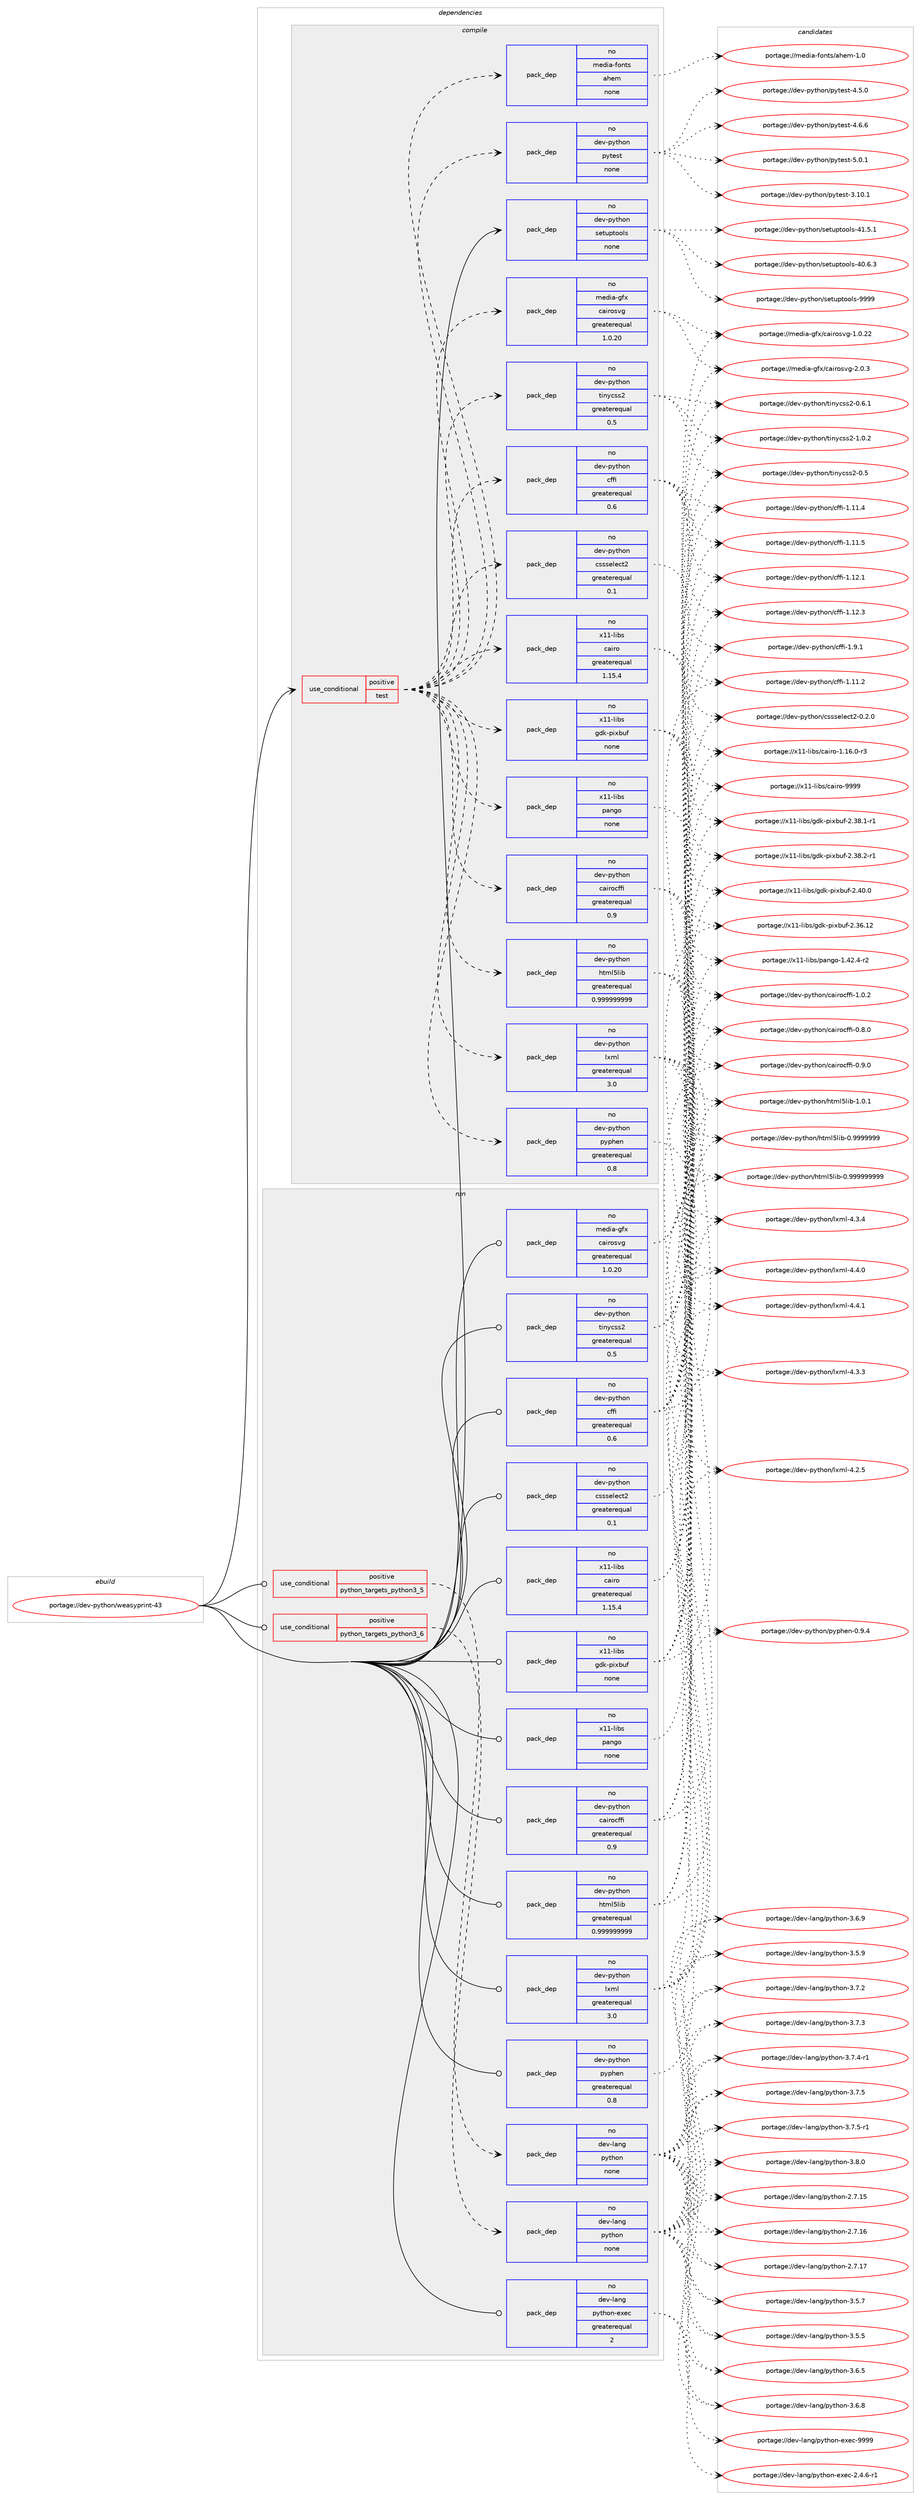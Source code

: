 digraph prolog {

# *************
# Graph options
# *************

newrank=true;
concentrate=true;
compound=true;
graph [rankdir=LR,fontname=Helvetica,fontsize=10,ranksep=1.5];#, ranksep=2.5, nodesep=0.2];
edge  [arrowhead=vee];
node  [fontname=Helvetica,fontsize=10];

# **********
# The ebuild
# **********

subgraph cluster_leftcol {
color=gray;
rank=same;
label=<<i>ebuild</i>>;
id [label="portage://dev-python/weasyprint-43", color=red, width=4, href="../dev-python/weasyprint-43.svg"];
}

# ****************
# The dependencies
# ****************

subgraph cluster_midcol {
color=gray;
label=<<i>dependencies</i>>;
subgraph cluster_compile {
fillcolor="#eeeeee";
style=filled;
label=<<i>compile</i>>;
subgraph cond40597 {
dependency178487 [label=<<TABLE BORDER="0" CELLBORDER="1" CELLSPACING="0" CELLPADDING="4"><TR><TD ROWSPAN="3" CELLPADDING="10">use_conditional</TD></TR><TR><TD>positive</TD></TR><TR><TD>test</TD></TR></TABLE>>, shape=none, color=red];
subgraph pack134479 {
dependency178488 [label=<<TABLE BORDER="0" CELLBORDER="1" CELLSPACING="0" CELLPADDING="4" WIDTH="220"><TR><TD ROWSPAN="6" CELLPADDING="30">pack_dep</TD></TR><TR><TD WIDTH="110">no</TD></TR><TR><TD>x11-libs</TD></TR><TR><TD>cairo</TD></TR><TR><TD>greaterequal</TD></TR><TR><TD>1.15.4</TD></TR></TABLE>>, shape=none, color=blue];
}
dependency178487:e -> dependency178488:w [weight=20,style="dashed",arrowhead="vee"];
subgraph pack134480 {
dependency178489 [label=<<TABLE BORDER="0" CELLBORDER="1" CELLSPACING="0" CELLPADDING="4" WIDTH="220"><TR><TD ROWSPAN="6" CELLPADDING="30">pack_dep</TD></TR><TR><TD WIDTH="110">no</TD></TR><TR><TD>x11-libs</TD></TR><TR><TD>gdk-pixbuf</TD></TR><TR><TD>none</TD></TR><TR><TD></TD></TR></TABLE>>, shape=none, color=blue];
}
dependency178487:e -> dependency178489:w [weight=20,style="dashed",arrowhead="vee"];
subgraph pack134481 {
dependency178490 [label=<<TABLE BORDER="0" CELLBORDER="1" CELLSPACING="0" CELLPADDING="4" WIDTH="220"><TR><TD ROWSPAN="6" CELLPADDING="30">pack_dep</TD></TR><TR><TD WIDTH="110">no</TD></TR><TR><TD>x11-libs</TD></TR><TR><TD>pango</TD></TR><TR><TD>none</TD></TR><TR><TD></TD></TR></TABLE>>, shape=none, color=blue];
}
dependency178487:e -> dependency178490:w [weight=20,style="dashed",arrowhead="vee"];
subgraph pack134482 {
dependency178491 [label=<<TABLE BORDER="0" CELLBORDER="1" CELLSPACING="0" CELLPADDING="4" WIDTH="220"><TR><TD ROWSPAN="6" CELLPADDING="30">pack_dep</TD></TR><TR><TD WIDTH="110">no</TD></TR><TR><TD>dev-python</TD></TR><TR><TD>cairocffi</TD></TR><TR><TD>greaterequal</TD></TR><TR><TD>0.9</TD></TR></TABLE>>, shape=none, color=blue];
}
dependency178487:e -> dependency178491:w [weight=20,style="dashed",arrowhead="vee"];
subgraph pack134483 {
dependency178492 [label=<<TABLE BORDER="0" CELLBORDER="1" CELLSPACING="0" CELLPADDING="4" WIDTH="220"><TR><TD ROWSPAN="6" CELLPADDING="30">pack_dep</TD></TR><TR><TD WIDTH="110">no</TD></TR><TR><TD>dev-python</TD></TR><TR><TD>cffi</TD></TR><TR><TD>greaterequal</TD></TR><TR><TD>0.6</TD></TR></TABLE>>, shape=none, color=blue];
}
dependency178487:e -> dependency178492:w [weight=20,style="dashed",arrowhead="vee"];
subgraph pack134484 {
dependency178493 [label=<<TABLE BORDER="0" CELLBORDER="1" CELLSPACING="0" CELLPADDING="4" WIDTH="220"><TR><TD ROWSPAN="6" CELLPADDING="30">pack_dep</TD></TR><TR><TD WIDTH="110">no</TD></TR><TR><TD>dev-python</TD></TR><TR><TD>cssselect2</TD></TR><TR><TD>greaterequal</TD></TR><TR><TD>0.1</TD></TR></TABLE>>, shape=none, color=blue];
}
dependency178487:e -> dependency178493:w [weight=20,style="dashed",arrowhead="vee"];
subgraph pack134485 {
dependency178494 [label=<<TABLE BORDER="0" CELLBORDER="1" CELLSPACING="0" CELLPADDING="4" WIDTH="220"><TR><TD ROWSPAN="6" CELLPADDING="30">pack_dep</TD></TR><TR><TD WIDTH="110">no</TD></TR><TR><TD>dev-python</TD></TR><TR><TD>html5lib</TD></TR><TR><TD>greaterequal</TD></TR><TR><TD>0.999999999</TD></TR></TABLE>>, shape=none, color=blue];
}
dependency178487:e -> dependency178494:w [weight=20,style="dashed",arrowhead="vee"];
subgraph pack134486 {
dependency178495 [label=<<TABLE BORDER="0" CELLBORDER="1" CELLSPACING="0" CELLPADDING="4" WIDTH="220"><TR><TD ROWSPAN="6" CELLPADDING="30">pack_dep</TD></TR><TR><TD WIDTH="110">no</TD></TR><TR><TD>dev-python</TD></TR><TR><TD>lxml</TD></TR><TR><TD>greaterequal</TD></TR><TR><TD>3.0</TD></TR></TABLE>>, shape=none, color=blue];
}
dependency178487:e -> dependency178495:w [weight=20,style="dashed",arrowhead="vee"];
subgraph pack134487 {
dependency178496 [label=<<TABLE BORDER="0" CELLBORDER="1" CELLSPACING="0" CELLPADDING="4" WIDTH="220"><TR><TD ROWSPAN="6" CELLPADDING="30">pack_dep</TD></TR><TR><TD WIDTH="110">no</TD></TR><TR><TD>dev-python</TD></TR><TR><TD>pyphen</TD></TR><TR><TD>greaterequal</TD></TR><TR><TD>0.8</TD></TR></TABLE>>, shape=none, color=blue];
}
dependency178487:e -> dependency178496:w [weight=20,style="dashed",arrowhead="vee"];
subgraph pack134488 {
dependency178497 [label=<<TABLE BORDER="0" CELLBORDER="1" CELLSPACING="0" CELLPADDING="4" WIDTH="220"><TR><TD ROWSPAN="6" CELLPADDING="30">pack_dep</TD></TR><TR><TD WIDTH="110">no</TD></TR><TR><TD>dev-python</TD></TR><TR><TD>tinycss2</TD></TR><TR><TD>greaterequal</TD></TR><TR><TD>0.5</TD></TR></TABLE>>, shape=none, color=blue];
}
dependency178487:e -> dependency178497:w [weight=20,style="dashed",arrowhead="vee"];
subgraph pack134489 {
dependency178498 [label=<<TABLE BORDER="0" CELLBORDER="1" CELLSPACING="0" CELLPADDING="4" WIDTH="220"><TR><TD ROWSPAN="6" CELLPADDING="30">pack_dep</TD></TR><TR><TD WIDTH="110">no</TD></TR><TR><TD>media-gfx</TD></TR><TR><TD>cairosvg</TD></TR><TR><TD>greaterequal</TD></TR><TR><TD>1.0.20</TD></TR></TABLE>>, shape=none, color=blue];
}
dependency178487:e -> dependency178498:w [weight=20,style="dashed",arrowhead="vee"];
subgraph pack134490 {
dependency178499 [label=<<TABLE BORDER="0" CELLBORDER="1" CELLSPACING="0" CELLPADDING="4" WIDTH="220"><TR><TD ROWSPAN="6" CELLPADDING="30">pack_dep</TD></TR><TR><TD WIDTH="110">no</TD></TR><TR><TD>dev-python</TD></TR><TR><TD>pytest</TD></TR><TR><TD>none</TD></TR><TR><TD></TD></TR></TABLE>>, shape=none, color=blue];
}
dependency178487:e -> dependency178499:w [weight=20,style="dashed",arrowhead="vee"];
subgraph pack134491 {
dependency178500 [label=<<TABLE BORDER="0" CELLBORDER="1" CELLSPACING="0" CELLPADDING="4" WIDTH="220"><TR><TD ROWSPAN="6" CELLPADDING="30">pack_dep</TD></TR><TR><TD WIDTH="110">no</TD></TR><TR><TD>media-fonts</TD></TR><TR><TD>ahem</TD></TR><TR><TD>none</TD></TR><TR><TD></TD></TR></TABLE>>, shape=none, color=blue];
}
dependency178487:e -> dependency178500:w [weight=20,style="dashed",arrowhead="vee"];
}
id:e -> dependency178487:w [weight=20,style="solid",arrowhead="vee"];
subgraph pack134492 {
dependency178501 [label=<<TABLE BORDER="0" CELLBORDER="1" CELLSPACING="0" CELLPADDING="4" WIDTH="220"><TR><TD ROWSPAN="6" CELLPADDING="30">pack_dep</TD></TR><TR><TD WIDTH="110">no</TD></TR><TR><TD>dev-python</TD></TR><TR><TD>setuptools</TD></TR><TR><TD>none</TD></TR><TR><TD></TD></TR></TABLE>>, shape=none, color=blue];
}
id:e -> dependency178501:w [weight=20,style="solid",arrowhead="vee"];
}
subgraph cluster_compileandrun {
fillcolor="#eeeeee";
style=filled;
label=<<i>compile and run</i>>;
}
subgraph cluster_run {
fillcolor="#eeeeee";
style=filled;
label=<<i>run</i>>;
subgraph cond40598 {
dependency178502 [label=<<TABLE BORDER="0" CELLBORDER="1" CELLSPACING="0" CELLPADDING="4"><TR><TD ROWSPAN="3" CELLPADDING="10">use_conditional</TD></TR><TR><TD>positive</TD></TR><TR><TD>python_targets_python3_5</TD></TR></TABLE>>, shape=none, color=red];
subgraph pack134493 {
dependency178503 [label=<<TABLE BORDER="0" CELLBORDER="1" CELLSPACING="0" CELLPADDING="4" WIDTH="220"><TR><TD ROWSPAN="6" CELLPADDING="30">pack_dep</TD></TR><TR><TD WIDTH="110">no</TD></TR><TR><TD>dev-lang</TD></TR><TR><TD>python</TD></TR><TR><TD>none</TD></TR><TR><TD></TD></TR></TABLE>>, shape=none, color=blue];
}
dependency178502:e -> dependency178503:w [weight=20,style="dashed",arrowhead="vee"];
}
id:e -> dependency178502:w [weight=20,style="solid",arrowhead="odot"];
subgraph cond40599 {
dependency178504 [label=<<TABLE BORDER="0" CELLBORDER="1" CELLSPACING="0" CELLPADDING="4"><TR><TD ROWSPAN="3" CELLPADDING="10">use_conditional</TD></TR><TR><TD>positive</TD></TR><TR><TD>python_targets_python3_6</TD></TR></TABLE>>, shape=none, color=red];
subgraph pack134494 {
dependency178505 [label=<<TABLE BORDER="0" CELLBORDER="1" CELLSPACING="0" CELLPADDING="4" WIDTH="220"><TR><TD ROWSPAN="6" CELLPADDING="30">pack_dep</TD></TR><TR><TD WIDTH="110">no</TD></TR><TR><TD>dev-lang</TD></TR><TR><TD>python</TD></TR><TR><TD>none</TD></TR><TR><TD></TD></TR></TABLE>>, shape=none, color=blue];
}
dependency178504:e -> dependency178505:w [weight=20,style="dashed",arrowhead="vee"];
}
id:e -> dependency178504:w [weight=20,style="solid",arrowhead="odot"];
subgraph pack134495 {
dependency178506 [label=<<TABLE BORDER="0" CELLBORDER="1" CELLSPACING="0" CELLPADDING="4" WIDTH="220"><TR><TD ROWSPAN="6" CELLPADDING="30">pack_dep</TD></TR><TR><TD WIDTH="110">no</TD></TR><TR><TD>dev-lang</TD></TR><TR><TD>python-exec</TD></TR><TR><TD>greaterequal</TD></TR><TR><TD>2</TD></TR></TABLE>>, shape=none, color=blue];
}
id:e -> dependency178506:w [weight=20,style="solid",arrowhead="odot"];
subgraph pack134496 {
dependency178507 [label=<<TABLE BORDER="0" CELLBORDER="1" CELLSPACING="0" CELLPADDING="4" WIDTH="220"><TR><TD ROWSPAN="6" CELLPADDING="30">pack_dep</TD></TR><TR><TD WIDTH="110">no</TD></TR><TR><TD>dev-python</TD></TR><TR><TD>cairocffi</TD></TR><TR><TD>greaterequal</TD></TR><TR><TD>0.9</TD></TR></TABLE>>, shape=none, color=blue];
}
id:e -> dependency178507:w [weight=20,style="solid",arrowhead="odot"];
subgraph pack134497 {
dependency178508 [label=<<TABLE BORDER="0" CELLBORDER="1" CELLSPACING="0" CELLPADDING="4" WIDTH="220"><TR><TD ROWSPAN="6" CELLPADDING="30">pack_dep</TD></TR><TR><TD WIDTH="110">no</TD></TR><TR><TD>dev-python</TD></TR><TR><TD>cffi</TD></TR><TR><TD>greaterequal</TD></TR><TR><TD>0.6</TD></TR></TABLE>>, shape=none, color=blue];
}
id:e -> dependency178508:w [weight=20,style="solid",arrowhead="odot"];
subgraph pack134498 {
dependency178509 [label=<<TABLE BORDER="0" CELLBORDER="1" CELLSPACING="0" CELLPADDING="4" WIDTH="220"><TR><TD ROWSPAN="6" CELLPADDING="30">pack_dep</TD></TR><TR><TD WIDTH="110">no</TD></TR><TR><TD>dev-python</TD></TR><TR><TD>cssselect2</TD></TR><TR><TD>greaterequal</TD></TR><TR><TD>0.1</TD></TR></TABLE>>, shape=none, color=blue];
}
id:e -> dependency178509:w [weight=20,style="solid",arrowhead="odot"];
subgraph pack134499 {
dependency178510 [label=<<TABLE BORDER="0" CELLBORDER="1" CELLSPACING="0" CELLPADDING="4" WIDTH="220"><TR><TD ROWSPAN="6" CELLPADDING="30">pack_dep</TD></TR><TR><TD WIDTH="110">no</TD></TR><TR><TD>dev-python</TD></TR><TR><TD>html5lib</TD></TR><TR><TD>greaterequal</TD></TR><TR><TD>0.999999999</TD></TR></TABLE>>, shape=none, color=blue];
}
id:e -> dependency178510:w [weight=20,style="solid",arrowhead="odot"];
subgraph pack134500 {
dependency178511 [label=<<TABLE BORDER="0" CELLBORDER="1" CELLSPACING="0" CELLPADDING="4" WIDTH="220"><TR><TD ROWSPAN="6" CELLPADDING="30">pack_dep</TD></TR><TR><TD WIDTH="110">no</TD></TR><TR><TD>dev-python</TD></TR><TR><TD>lxml</TD></TR><TR><TD>greaterequal</TD></TR><TR><TD>3.0</TD></TR></TABLE>>, shape=none, color=blue];
}
id:e -> dependency178511:w [weight=20,style="solid",arrowhead="odot"];
subgraph pack134501 {
dependency178512 [label=<<TABLE BORDER="0" CELLBORDER="1" CELLSPACING="0" CELLPADDING="4" WIDTH="220"><TR><TD ROWSPAN="6" CELLPADDING="30">pack_dep</TD></TR><TR><TD WIDTH="110">no</TD></TR><TR><TD>dev-python</TD></TR><TR><TD>pyphen</TD></TR><TR><TD>greaterequal</TD></TR><TR><TD>0.8</TD></TR></TABLE>>, shape=none, color=blue];
}
id:e -> dependency178512:w [weight=20,style="solid",arrowhead="odot"];
subgraph pack134502 {
dependency178513 [label=<<TABLE BORDER="0" CELLBORDER="1" CELLSPACING="0" CELLPADDING="4" WIDTH="220"><TR><TD ROWSPAN="6" CELLPADDING="30">pack_dep</TD></TR><TR><TD WIDTH="110">no</TD></TR><TR><TD>dev-python</TD></TR><TR><TD>tinycss2</TD></TR><TR><TD>greaterequal</TD></TR><TR><TD>0.5</TD></TR></TABLE>>, shape=none, color=blue];
}
id:e -> dependency178513:w [weight=20,style="solid",arrowhead="odot"];
subgraph pack134503 {
dependency178514 [label=<<TABLE BORDER="0" CELLBORDER="1" CELLSPACING="0" CELLPADDING="4" WIDTH="220"><TR><TD ROWSPAN="6" CELLPADDING="30">pack_dep</TD></TR><TR><TD WIDTH="110">no</TD></TR><TR><TD>media-gfx</TD></TR><TR><TD>cairosvg</TD></TR><TR><TD>greaterequal</TD></TR><TR><TD>1.0.20</TD></TR></TABLE>>, shape=none, color=blue];
}
id:e -> dependency178514:w [weight=20,style="solid",arrowhead="odot"];
subgraph pack134504 {
dependency178515 [label=<<TABLE BORDER="0" CELLBORDER="1" CELLSPACING="0" CELLPADDING="4" WIDTH="220"><TR><TD ROWSPAN="6" CELLPADDING="30">pack_dep</TD></TR><TR><TD WIDTH="110">no</TD></TR><TR><TD>x11-libs</TD></TR><TR><TD>cairo</TD></TR><TR><TD>greaterequal</TD></TR><TR><TD>1.15.4</TD></TR></TABLE>>, shape=none, color=blue];
}
id:e -> dependency178515:w [weight=20,style="solid",arrowhead="odot"];
subgraph pack134505 {
dependency178516 [label=<<TABLE BORDER="0" CELLBORDER="1" CELLSPACING="0" CELLPADDING="4" WIDTH="220"><TR><TD ROWSPAN="6" CELLPADDING="30">pack_dep</TD></TR><TR><TD WIDTH="110">no</TD></TR><TR><TD>x11-libs</TD></TR><TR><TD>gdk-pixbuf</TD></TR><TR><TD>none</TD></TR><TR><TD></TD></TR></TABLE>>, shape=none, color=blue];
}
id:e -> dependency178516:w [weight=20,style="solid",arrowhead="odot"];
subgraph pack134506 {
dependency178517 [label=<<TABLE BORDER="0" CELLBORDER="1" CELLSPACING="0" CELLPADDING="4" WIDTH="220"><TR><TD ROWSPAN="6" CELLPADDING="30">pack_dep</TD></TR><TR><TD WIDTH="110">no</TD></TR><TR><TD>x11-libs</TD></TR><TR><TD>pango</TD></TR><TR><TD>none</TD></TR><TR><TD></TD></TR></TABLE>>, shape=none, color=blue];
}
id:e -> dependency178517:w [weight=20,style="solid",arrowhead="odot"];
}
}

# **************
# The candidates
# **************

subgraph cluster_choices {
rank=same;
color=gray;
label=<<i>candidates</i>>;

subgraph choice134479 {
color=black;
nodesep=1;
choiceportage12049494510810598115479997105114111454946495446484511451 [label="portage://x11-libs/cairo-1.16.0-r3", color=red, width=4,href="../x11-libs/cairo-1.16.0-r3.svg"];
choiceportage120494945108105981154799971051141114557575757 [label="portage://x11-libs/cairo-9999", color=red, width=4,href="../x11-libs/cairo-9999.svg"];
dependency178488:e -> choiceportage12049494510810598115479997105114111454946495446484511451:w [style=dotted,weight="100"];
dependency178488:e -> choiceportage120494945108105981154799971051141114557575757:w [style=dotted,weight="100"];
}
subgraph choice134480 {
color=black;
nodesep=1;
choiceportage120494945108105981154710310010745112105120981171024550465154464950 [label="portage://x11-libs/gdk-pixbuf-2.36.12", color=red, width=4,href="../x11-libs/gdk-pixbuf-2.36.12.svg"];
choiceportage12049494510810598115471031001074511210512098117102455046515646494511449 [label="portage://x11-libs/gdk-pixbuf-2.38.1-r1", color=red, width=4,href="../x11-libs/gdk-pixbuf-2.38.1-r1.svg"];
choiceportage12049494510810598115471031001074511210512098117102455046515646504511449 [label="portage://x11-libs/gdk-pixbuf-2.38.2-r1", color=red, width=4,href="../x11-libs/gdk-pixbuf-2.38.2-r1.svg"];
choiceportage1204949451081059811547103100107451121051209811710245504652484648 [label="portage://x11-libs/gdk-pixbuf-2.40.0", color=red, width=4,href="../x11-libs/gdk-pixbuf-2.40.0.svg"];
dependency178489:e -> choiceportage120494945108105981154710310010745112105120981171024550465154464950:w [style=dotted,weight="100"];
dependency178489:e -> choiceportage12049494510810598115471031001074511210512098117102455046515646494511449:w [style=dotted,weight="100"];
dependency178489:e -> choiceportage12049494510810598115471031001074511210512098117102455046515646504511449:w [style=dotted,weight="100"];
dependency178489:e -> choiceportage1204949451081059811547103100107451121051209811710245504652484648:w [style=dotted,weight="100"];
}
subgraph choice134481 {
color=black;
nodesep=1;
choiceportage120494945108105981154711297110103111454946525046524511450 [label="portage://x11-libs/pango-1.42.4-r2", color=red, width=4,href="../x11-libs/pango-1.42.4-r2.svg"];
dependency178490:e -> choiceportage120494945108105981154711297110103111454946525046524511450:w [style=dotted,weight="100"];
}
subgraph choice134482 {
color=black;
nodesep=1;
choiceportage1001011184511212111610411111047999710511411199102102105454846564648 [label="portage://dev-python/cairocffi-0.8.0", color=red, width=4,href="../dev-python/cairocffi-0.8.0.svg"];
choiceportage1001011184511212111610411111047999710511411199102102105454846574648 [label="portage://dev-python/cairocffi-0.9.0", color=red, width=4,href="../dev-python/cairocffi-0.9.0.svg"];
choiceportage1001011184511212111610411111047999710511411199102102105454946484650 [label="portage://dev-python/cairocffi-1.0.2", color=red, width=4,href="../dev-python/cairocffi-1.0.2.svg"];
dependency178491:e -> choiceportage1001011184511212111610411111047999710511411199102102105454846564648:w [style=dotted,weight="100"];
dependency178491:e -> choiceportage1001011184511212111610411111047999710511411199102102105454846574648:w [style=dotted,weight="100"];
dependency178491:e -> choiceportage1001011184511212111610411111047999710511411199102102105454946484650:w [style=dotted,weight="100"];
}
subgraph choice134483 {
color=black;
nodesep=1;
choiceportage10010111845112121116104111110479910210210545494649494650 [label="portage://dev-python/cffi-1.11.2", color=red, width=4,href="../dev-python/cffi-1.11.2.svg"];
choiceportage10010111845112121116104111110479910210210545494649494652 [label="portage://dev-python/cffi-1.11.4", color=red, width=4,href="../dev-python/cffi-1.11.4.svg"];
choiceportage10010111845112121116104111110479910210210545494649494653 [label="portage://dev-python/cffi-1.11.5", color=red, width=4,href="../dev-python/cffi-1.11.5.svg"];
choiceportage10010111845112121116104111110479910210210545494649504649 [label="portage://dev-python/cffi-1.12.1", color=red, width=4,href="../dev-python/cffi-1.12.1.svg"];
choiceportage10010111845112121116104111110479910210210545494649504651 [label="portage://dev-python/cffi-1.12.3", color=red, width=4,href="../dev-python/cffi-1.12.3.svg"];
choiceportage100101118451121211161041111104799102102105454946574649 [label="portage://dev-python/cffi-1.9.1", color=red, width=4,href="../dev-python/cffi-1.9.1.svg"];
dependency178492:e -> choiceportage10010111845112121116104111110479910210210545494649494650:w [style=dotted,weight="100"];
dependency178492:e -> choiceportage10010111845112121116104111110479910210210545494649494652:w [style=dotted,weight="100"];
dependency178492:e -> choiceportage10010111845112121116104111110479910210210545494649494653:w [style=dotted,weight="100"];
dependency178492:e -> choiceportage10010111845112121116104111110479910210210545494649504649:w [style=dotted,weight="100"];
dependency178492:e -> choiceportage10010111845112121116104111110479910210210545494649504651:w [style=dotted,weight="100"];
dependency178492:e -> choiceportage100101118451121211161041111104799102102105454946574649:w [style=dotted,weight="100"];
}
subgraph choice134484 {
color=black;
nodesep=1;
choiceportage1001011184511212111610411111047991151151151011081019911650454846504648 [label="portage://dev-python/cssselect2-0.2.0", color=red, width=4,href="../dev-python/cssselect2-0.2.0.svg"];
dependency178493:e -> choiceportage1001011184511212111610411111047991151151151011081019911650454846504648:w [style=dotted,weight="100"];
}
subgraph choice134485 {
color=black;
nodesep=1;
choiceportage1001011184511212111610411111047104116109108531081059845484657575757575757 [label="portage://dev-python/html5lib-0.9999999", color=red, width=4,href="../dev-python/html5lib-0.9999999.svg"];
choiceportage10010111845112121116104111110471041161091085310810598454846575757575757575757 [label="portage://dev-python/html5lib-0.999999999", color=red, width=4,href="../dev-python/html5lib-0.999999999.svg"];
choiceportage10010111845112121116104111110471041161091085310810598454946484649 [label="portage://dev-python/html5lib-1.0.1", color=red, width=4,href="../dev-python/html5lib-1.0.1.svg"];
dependency178494:e -> choiceportage1001011184511212111610411111047104116109108531081059845484657575757575757:w [style=dotted,weight="100"];
dependency178494:e -> choiceportage10010111845112121116104111110471041161091085310810598454846575757575757575757:w [style=dotted,weight="100"];
dependency178494:e -> choiceportage10010111845112121116104111110471041161091085310810598454946484649:w [style=dotted,weight="100"];
}
subgraph choice134486 {
color=black;
nodesep=1;
choiceportage1001011184511212111610411111047108120109108455246504653 [label="portage://dev-python/lxml-4.2.5", color=red, width=4,href="../dev-python/lxml-4.2.5.svg"];
choiceportage1001011184511212111610411111047108120109108455246514651 [label="portage://dev-python/lxml-4.3.3", color=red, width=4,href="../dev-python/lxml-4.3.3.svg"];
choiceportage1001011184511212111610411111047108120109108455246514652 [label="portage://dev-python/lxml-4.3.4", color=red, width=4,href="../dev-python/lxml-4.3.4.svg"];
choiceportage1001011184511212111610411111047108120109108455246524648 [label="portage://dev-python/lxml-4.4.0", color=red, width=4,href="../dev-python/lxml-4.4.0.svg"];
choiceportage1001011184511212111610411111047108120109108455246524649 [label="portage://dev-python/lxml-4.4.1", color=red, width=4,href="../dev-python/lxml-4.4.1.svg"];
dependency178495:e -> choiceportage1001011184511212111610411111047108120109108455246504653:w [style=dotted,weight="100"];
dependency178495:e -> choiceportage1001011184511212111610411111047108120109108455246514651:w [style=dotted,weight="100"];
dependency178495:e -> choiceportage1001011184511212111610411111047108120109108455246514652:w [style=dotted,weight="100"];
dependency178495:e -> choiceportage1001011184511212111610411111047108120109108455246524648:w [style=dotted,weight="100"];
dependency178495:e -> choiceportage1001011184511212111610411111047108120109108455246524649:w [style=dotted,weight="100"];
}
subgraph choice134487 {
color=black;
nodesep=1;
choiceportage1001011184511212111610411111047112121112104101110454846574652 [label="portage://dev-python/pyphen-0.9.4", color=red, width=4,href="../dev-python/pyphen-0.9.4.svg"];
dependency178496:e -> choiceportage1001011184511212111610411111047112121112104101110454846574652:w [style=dotted,weight="100"];
}
subgraph choice134488 {
color=black;
nodesep=1;
choiceportage1001011184511212111610411111047116105110121991151155045484653 [label="portage://dev-python/tinycss2-0.5", color=red, width=4,href="../dev-python/tinycss2-0.5.svg"];
choiceportage10010111845112121116104111110471161051101219911511550454846544649 [label="portage://dev-python/tinycss2-0.6.1", color=red, width=4,href="../dev-python/tinycss2-0.6.1.svg"];
choiceportage10010111845112121116104111110471161051101219911511550454946484650 [label="portage://dev-python/tinycss2-1.0.2", color=red, width=4,href="../dev-python/tinycss2-1.0.2.svg"];
dependency178497:e -> choiceportage1001011184511212111610411111047116105110121991151155045484653:w [style=dotted,weight="100"];
dependency178497:e -> choiceportage10010111845112121116104111110471161051101219911511550454846544649:w [style=dotted,weight="100"];
dependency178497:e -> choiceportage10010111845112121116104111110471161051101219911511550454946484650:w [style=dotted,weight="100"];
}
subgraph choice134489 {
color=black;
nodesep=1;
choiceportage109101100105974510310212047999710511411111511810345494648465050 [label="portage://media-gfx/cairosvg-1.0.22", color=red, width=4,href="../media-gfx/cairosvg-1.0.22.svg"];
choiceportage1091011001059745103102120479997105114111115118103455046484651 [label="portage://media-gfx/cairosvg-2.0.3", color=red, width=4,href="../media-gfx/cairosvg-2.0.3.svg"];
dependency178498:e -> choiceportage109101100105974510310212047999710511411111511810345494648465050:w [style=dotted,weight="100"];
dependency178498:e -> choiceportage1091011001059745103102120479997105114111115118103455046484651:w [style=dotted,weight="100"];
}
subgraph choice134490 {
color=black;
nodesep=1;
choiceportage100101118451121211161041111104711212111610111511645514649484649 [label="portage://dev-python/pytest-3.10.1", color=red, width=4,href="../dev-python/pytest-3.10.1.svg"];
choiceportage1001011184511212111610411111047112121116101115116455246534648 [label="portage://dev-python/pytest-4.5.0", color=red, width=4,href="../dev-python/pytest-4.5.0.svg"];
choiceportage1001011184511212111610411111047112121116101115116455246544654 [label="portage://dev-python/pytest-4.6.6", color=red, width=4,href="../dev-python/pytest-4.6.6.svg"];
choiceportage1001011184511212111610411111047112121116101115116455346484649 [label="portage://dev-python/pytest-5.0.1", color=red, width=4,href="../dev-python/pytest-5.0.1.svg"];
dependency178499:e -> choiceportage100101118451121211161041111104711212111610111511645514649484649:w [style=dotted,weight="100"];
dependency178499:e -> choiceportage1001011184511212111610411111047112121116101115116455246534648:w [style=dotted,weight="100"];
dependency178499:e -> choiceportage1001011184511212111610411111047112121116101115116455246544654:w [style=dotted,weight="100"];
dependency178499:e -> choiceportage1001011184511212111610411111047112121116101115116455346484649:w [style=dotted,weight="100"];
}
subgraph choice134491 {
color=black;
nodesep=1;
choiceportage1091011001059745102111110116115479710410110945494648 [label="portage://media-fonts/ahem-1.0", color=red, width=4,href="../media-fonts/ahem-1.0.svg"];
dependency178500:e -> choiceportage1091011001059745102111110116115479710410110945494648:w [style=dotted,weight="100"];
}
subgraph choice134492 {
color=black;
nodesep=1;
choiceportage100101118451121211161041111104711510111611711211611111110811545524846544651 [label="portage://dev-python/setuptools-40.6.3", color=red, width=4,href="../dev-python/setuptools-40.6.3.svg"];
choiceportage100101118451121211161041111104711510111611711211611111110811545524946534649 [label="portage://dev-python/setuptools-41.5.1", color=red, width=4,href="../dev-python/setuptools-41.5.1.svg"];
choiceportage10010111845112121116104111110471151011161171121161111111081154557575757 [label="portage://dev-python/setuptools-9999", color=red, width=4,href="../dev-python/setuptools-9999.svg"];
dependency178501:e -> choiceportage100101118451121211161041111104711510111611711211611111110811545524846544651:w [style=dotted,weight="100"];
dependency178501:e -> choiceportage100101118451121211161041111104711510111611711211611111110811545524946534649:w [style=dotted,weight="100"];
dependency178501:e -> choiceportage10010111845112121116104111110471151011161171121161111111081154557575757:w [style=dotted,weight="100"];
}
subgraph choice134493 {
color=black;
nodesep=1;
choiceportage10010111845108971101034711212111610411111045504655464953 [label="portage://dev-lang/python-2.7.15", color=red, width=4,href="../dev-lang/python-2.7.15.svg"];
choiceportage10010111845108971101034711212111610411111045504655464954 [label="portage://dev-lang/python-2.7.16", color=red, width=4,href="../dev-lang/python-2.7.16.svg"];
choiceportage10010111845108971101034711212111610411111045504655464955 [label="portage://dev-lang/python-2.7.17", color=red, width=4,href="../dev-lang/python-2.7.17.svg"];
choiceportage100101118451089711010347112121116104111110455146534653 [label="portage://dev-lang/python-3.5.5", color=red, width=4,href="../dev-lang/python-3.5.5.svg"];
choiceportage100101118451089711010347112121116104111110455146534655 [label="portage://dev-lang/python-3.5.7", color=red, width=4,href="../dev-lang/python-3.5.7.svg"];
choiceportage100101118451089711010347112121116104111110455146534657 [label="portage://dev-lang/python-3.5.9", color=red, width=4,href="../dev-lang/python-3.5.9.svg"];
choiceportage100101118451089711010347112121116104111110455146544653 [label="portage://dev-lang/python-3.6.5", color=red, width=4,href="../dev-lang/python-3.6.5.svg"];
choiceportage100101118451089711010347112121116104111110455146544656 [label="portage://dev-lang/python-3.6.8", color=red, width=4,href="../dev-lang/python-3.6.8.svg"];
choiceportage100101118451089711010347112121116104111110455146544657 [label="portage://dev-lang/python-3.6.9", color=red, width=4,href="../dev-lang/python-3.6.9.svg"];
choiceportage100101118451089711010347112121116104111110455146554650 [label="portage://dev-lang/python-3.7.2", color=red, width=4,href="../dev-lang/python-3.7.2.svg"];
choiceportage100101118451089711010347112121116104111110455146554651 [label="portage://dev-lang/python-3.7.3", color=red, width=4,href="../dev-lang/python-3.7.3.svg"];
choiceportage1001011184510897110103471121211161041111104551465546524511449 [label="portage://dev-lang/python-3.7.4-r1", color=red, width=4,href="../dev-lang/python-3.7.4-r1.svg"];
choiceportage100101118451089711010347112121116104111110455146554653 [label="portage://dev-lang/python-3.7.5", color=red, width=4,href="../dev-lang/python-3.7.5.svg"];
choiceportage1001011184510897110103471121211161041111104551465546534511449 [label="portage://dev-lang/python-3.7.5-r1", color=red, width=4,href="../dev-lang/python-3.7.5-r1.svg"];
choiceportage100101118451089711010347112121116104111110455146564648 [label="portage://dev-lang/python-3.8.0", color=red, width=4,href="../dev-lang/python-3.8.0.svg"];
dependency178503:e -> choiceportage10010111845108971101034711212111610411111045504655464953:w [style=dotted,weight="100"];
dependency178503:e -> choiceportage10010111845108971101034711212111610411111045504655464954:w [style=dotted,weight="100"];
dependency178503:e -> choiceportage10010111845108971101034711212111610411111045504655464955:w [style=dotted,weight="100"];
dependency178503:e -> choiceportage100101118451089711010347112121116104111110455146534653:w [style=dotted,weight="100"];
dependency178503:e -> choiceportage100101118451089711010347112121116104111110455146534655:w [style=dotted,weight="100"];
dependency178503:e -> choiceportage100101118451089711010347112121116104111110455146534657:w [style=dotted,weight="100"];
dependency178503:e -> choiceportage100101118451089711010347112121116104111110455146544653:w [style=dotted,weight="100"];
dependency178503:e -> choiceportage100101118451089711010347112121116104111110455146544656:w [style=dotted,weight="100"];
dependency178503:e -> choiceportage100101118451089711010347112121116104111110455146544657:w [style=dotted,weight="100"];
dependency178503:e -> choiceportage100101118451089711010347112121116104111110455146554650:w [style=dotted,weight="100"];
dependency178503:e -> choiceportage100101118451089711010347112121116104111110455146554651:w [style=dotted,weight="100"];
dependency178503:e -> choiceportage1001011184510897110103471121211161041111104551465546524511449:w [style=dotted,weight="100"];
dependency178503:e -> choiceportage100101118451089711010347112121116104111110455146554653:w [style=dotted,weight="100"];
dependency178503:e -> choiceportage1001011184510897110103471121211161041111104551465546534511449:w [style=dotted,weight="100"];
dependency178503:e -> choiceportage100101118451089711010347112121116104111110455146564648:w [style=dotted,weight="100"];
}
subgraph choice134494 {
color=black;
nodesep=1;
choiceportage10010111845108971101034711212111610411111045504655464953 [label="portage://dev-lang/python-2.7.15", color=red, width=4,href="../dev-lang/python-2.7.15.svg"];
choiceportage10010111845108971101034711212111610411111045504655464954 [label="portage://dev-lang/python-2.7.16", color=red, width=4,href="../dev-lang/python-2.7.16.svg"];
choiceportage10010111845108971101034711212111610411111045504655464955 [label="portage://dev-lang/python-2.7.17", color=red, width=4,href="../dev-lang/python-2.7.17.svg"];
choiceportage100101118451089711010347112121116104111110455146534653 [label="portage://dev-lang/python-3.5.5", color=red, width=4,href="../dev-lang/python-3.5.5.svg"];
choiceportage100101118451089711010347112121116104111110455146534655 [label="portage://dev-lang/python-3.5.7", color=red, width=4,href="../dev-lang/python-3.5.7.svg"];
choiceportage100101118451089711010347112121116104111110455146534657 [label="portage://dev-lang/python-3.5.9", color=red, width=4,href="../dev-lang/python-3.5.9.svg"];
choiceportage100101118451089711010347112121116104111110455146544653 [label="portage://dev-lang/python-3.6.5", color=red, width=4,href="../dev-lang/python-3.6.5.svg"];
choiceportage100101118451089711010347112121116104111110455146544656 [label="portage://dev-lang/python-3.6.8", color=red, width=4,href="../dev-lang/python-3.6.8.svg"];
choiceportage100101118451089711010347112121116104111110455146544657 [label="portage://dev-lang/python-3.6.9", color=red, width=4,href="../dev-lang/python-3.6.9.svg"];
choiceportage100101118451089711010347112121116104111110455146554650 [label="portage://dev-lang/python-3.7.2", color=red, width=4,href="../dev-lang/python-3.7.2.svg"];
choiceportage100101118451089711010347112121116104111110455146554651 [label="portage://dev-lang/python-3.7.3", color=red, width=4,href="../dev-lang/python-3.7.3.svg"];
choiceportage1001011184510897110103471121211161041111104551465546524511449 [label="portage://dev-lang/python-3.7.4-r1", color=red, width=4,href="../dev-lang/python-3.7.4-r1.svg"];
choiceportage100101118451089711010347112121116104111110455146554653 [label="portage://dev-lang/python-3.7.5", color=red, width=4,href="../dev-lang/python-3.7.5.svg"];
choiceportage1001011184510897110103471121211161041111104551465546534511449 [label="portage://dev-lang/python-3.7.5-r1", color=red, width=4,href="../dev-lang/python-3.7.5-r1.svg"];
choiceportage100101118451089711010347112121116104111110455146564648 [label="portage://dev-lang/python-3.8.0", color=red, width=4,href="../dev-lang/python-3.8.0.svg"];
dependency178505:e -> choiceportage10010111845108971101034711212111610411111045504655464953:w [style=dotted,weight="100"];
dependency178505:e -> choiceportage10010111845108971101034711212111610411111045504655464954:w [style=dotted,weight="100"];
dependency178505:e -> choiceportage10010111845108971101034711212111610411111045504655464955:w [style=dotted,weight="100"];
dependency178505:e -> choiceportage100101118451089711010347112121116104111110455146534653:w [style=dotted,weight="100"];
dependency178505:e -> choiceportage100101118451089711010347112121116104111110455146534655:w [style=dotted,weight="100"];
dependency178505:e -> choiceportage100101118451089711010347112121116104111110455146534657:w [style=dotted,weight="100"];
dependency178505:e -> choiceportage100101118451089711010347112121116104111110455146544653:w [style=dotted,weight="100"];
dependency178505:e -> choiceportage100101118451089711010347112121116104111110455146544656:w [style=dotted,weight="100"];
dependency178505:e -> choiceportage100101118451089711010347112121116104111110455146544657:w [style=dotted,weight="100"];
dependency178505:e -> choiceportage100101118451089711010347112121116104111110455146554650:w [style=dotted,weight="100"];
dependency178505:e -> choiceportage100101118451089711010347112121116104111110455146554651:w [style=dotted,weight="100"];
dependency178505:e -> choiceportage1001011184510897110103471121211161041111104551465546524511449:w [style=dotted,weight="100"];
dependency178505:e -> choiceportage100101118451089711010347112121116104111110455146554653:w [style=dotted,weight="100"];
dependency178505:e -> choiceportage1001011184510897110103471121211161041111104551465546534511449:w [style=dotted,weight="100"];
dependency178505:e -> choiceportage100101118451089711010347112121116104111110455146564648:w [style=dotted,weight="100"];
}
subgraph choice134495 {
color=black;
nodesep=1;
choiceportage10010111845108971101034711212111610411111045101120101994550465246544511449 [label="portage://dev-lang/python-exec-2.4.6-r1", color=red, width=4,href="../dev-lang/python-exec-2.4.6-r1.svg"];
choiceportage10010111845108971101034711212111610411111045101120101994557575757 [label="portage://dev-lang/python-exec-9999", color=red, width=4,href="../dev-lang/python-exec-9999.svg"];
dependency178506:e -> choiceportage10010111845108971101034711212111610411111045101120101994550465246544511449:w [style=dotted,weight="100"];
dependency178506:e -> choiceportage10010111845108971101034711212111610411111045101120101994557575757:w [style=dotted,weight="100"];
}
subgraph choice134496 {
color=black;
nodesep=1;
choiceportage1001011184511212111610411111047999710511411199102102105454846564648 [label="portage://dev-python/cairocffi-0.8.0", color=red, width=4,href="../dev-python/cairocffi-0.8.0.svg"];
choiceportage1001011184511212111610411111047999710511411199102102105454846574648 [label="portage://dev-python/cairocffi-0.9.0", color=red, width=4,href="../dev-python/cairocffi-0.9.0.svg"];
choiceportage1001011184511212111610411111047999710511411199102102105454946484650 [label="portage://dev-python/cairocffi-1.0.2", color=red, width=4,href="../dev-python/cairocffi-1.0.2.svg"];
dependency178507:e -> choiceportage1001011184511212111610411111047999710511411199102102105454846564648:w [style=dotted,weight="100"];
dependency178507:e -> choiceportage1001011184511212111610411111047999710511411199102102105454846574648:w [style=dotted,weight="100"];
dependency178507:e -> choiceportage1001011184511212111610411111047999710511411199102102105454946484650:w [style=dotted,weight="100"];
}
subgraph choice134497 {
color=black;
nodesep=1;
choiceportage10010111845112121116104111110479910210210545494649494650 [label="portage://dev-python/cffi-1.11.2", color=red, width=4,href="../dev-python/cffi-1.11.2.svg"];
choiceportage10010111845112121116104111110479910210210545494649494652 [label="portage://dev-python/cffi-1.11.4", color=red, width=4,href="../dev-python/cffi-1.11.4.svg"];
choiceportage10010111845112121116104111110479910210210545494649494653 [label="portage://dev-python/cffi-1.11.5", color=red, width=4,href="../dev-python/cffi-1.11.5.svg"];
choiceportage10010111845112121116104111110479910210210545494649504649 [label="portage://dev-python/cffi-1.12.1", color=red, width=4,href="../dev-python/cffi-1.12.1.svg"];
choiceportage10010111845112121116104111110479910210210545494649504651 [label="portage://dev-python/cffi-1.12.3", color=red, width=4,href="../dev-python/cffi-1.12.3.svg"];
choiceportage100101118451121211161041111104799102102105454946574649 [label="portage://dev-python/cffi-1.9.1", color=red, width=4,href="../dev-python/cffi-1.9.1.svg"];
dependency178508:e -> choiceportage10010111845112121116104111110479910210210545494649494650:w [style=dotted,weight="100"];
dependency178508:e -> choiceportage10010111845112121116104111110479910210210545494649494652:w [style=dotted,weight="100"];
dependency178508:e -> choiceportage10010111845112121116104111110479910210210545494649494653:w [style=dotted,weight="100"];
dependency178508:e -> choiceportage10010111845112121116104111110479910210210545494649504649:w [style=dotted,weight="100"];
dependency178508:e -> choiceportage10010111845112121116104111110479910210210545494649504651:w [style=dotted,weight="100"];
dependency178508:e -> choiceportage100101118451121211161041111104799102102105454946574649:w [style=dotted,weight="100"];
}
subgraph choice134498 {
color=black;
nodesep=1;
choiceportage1001011184511212111610411111047991151151151011081019911650454846504648 [label="portage://dev-python/cssselect2-0.2.0", color=red, width=4,href="../dev-python/cssselect2-0.2.0.svg"];
dependency178509:e -> choiceportage1001011184511212111610411111047991151151151011081019911650454846504648:w [style=dotted,weight="100"];
}
subgraph choice134499 {
color=black;
nodesep=1;
choiceportage1001011184511212111610411111047104116109108531081059845484657575757575757 [label="portage://dev-python/html5lib-0.9999999", color=red, width=4,href="../dev-python/html5lib-0.9999999.svg"];
choiceportage10010111845112121116104111110471041161091085310810598454846575757575757575757 [label="portage://dev-python/html5lib-0.999999999", color=red, width=4,href="../dev-python/html5lib-0.999999999.svg"];
choiceportage10010111845112121116104111110471041161091085310810598454946484649 [label="portage://dev-python/html5lib-1.0.1", color=red, width=4,href="../dev-python/html5lib-1.0.1.svg"];
dependency178510:e -> choiceportage1001011184511212111610411111047104116109108531081059845484657575757575757:w [style=dotted,weight="100"];
dependency178510:e -> choiceportage10010111845112121116104111110471041161091085310810598454846575757575757575757:w [style=dotted,weight="100"];
dependency178510:e -> choiceportage10010111845112121116104111110471041161091085310810598454946484649:w [style=dotted,weight="100"];
}
subgraph choice134500 {
color=black;
nodesep=1;
choiceportage1001011184511212111610411111047108120109108455246504653 [label="portage://dev-python/lxml-4.2.5", color=red, width=4,href="../dev-python/lxml-4.2.5.svg"];
choiceportage1001011184511212111610411111047108120109108455246514651 [label="portage://dev-python/lxml-4.3.3", color=red, width=4,href="../dev-python/lxml-4.3.3.svg"];
choiceportage1001011184511212111610411111047108120109108455246514652 [label="portage://dev-python/lxml-4.3.4", color=red, width=4,href="../dev-python/lxml-4.3.4.svg"];
choiceportage1001011184511212111610411111047108120109108455246524648 [label="portage://dev-python/lxml-4.4.0", color=red, width=4,href="../dev-python/lxml-4.4.0.svg"];
choiceportage1001011184511212111610411111047108120109108455246524649 [label="portage://dev-python/lxml-4.4.1", color=red, width=4,href="../dev-python/lxml-4.4.1.svg"];
dependency178511:e -> choiceportage1001011184511212111610411111047108120109108455246504653:w [style=dotted,weight="100"];
dependency178511:e -> choiceportage1001011184511212111610411111047108120109108455246514651:w [style=dotted,weight="100"];
dependency178511:e -> choiceportage1001011184511212111610411111047108120109108455246514652:w [style=dotted,weight="100"];
dependency178511:e -> choiceportage1001011184511212111610411111047108120109108455246524648:w [style=dotted,weight="100"];
dependency178511:e -> choiceportage1001011184511212111610411111047108120109108455246524649:w [style=dotted,weight="100"];
}
subgraph choice134501 {
color=black;
nodesep=1;
choiceportage1001011184511212111610411111047112121112104101110454846574652 [label="portage://dev-python/pyphen-0.9.4", color=red, width=4,href="../dev-python/pyphen-0.9.4.svg"];
dependency178512:e -> choiceportage1001011184511212111610411111047112121112104101110454846574652:w [style=dotted,weight="100"];
}
subgraph choice134502 {
color=black;
nodesep=1;
choiceportage1001011184511212111610411111047116105110121991151155045484653 [label="portage://dev-python/tinycss2-0.5", color=red, width=4,href="../dev-python/tinycss2-0.5.svg"];
choiceportage10010111845112121116104111110471161051101219911511550454846544649 [label="portage://dev-python/tinycss2-0.6.1", color=red, width=4,href="../dev-python/tinycss2-0.6.1.svg"];
choiceportage10010111845112121116104111110471161051101219911511550454946484650 [label="portage://dev-python/tinycss2-1.0.2", color=red, width=4,href="../dev-python/tinycss2-1.0.2.svg"];
dependency178513:e -> choiceportage1001011184511212111610411111047116105110121991151155045484653:w [style=dotted,weight="100"];
dependency178513:e -> choiceportage10010111845112121116104111110471161051101219911511550454846544649:w [style=dotted,weight="100"];
dependency178513:e -> choiceportage10010111845112121116104111110471161051101219911511550454946484650:w [style=dotted,weight="100"];
}
subgraph choice134503 {
color=black;
nodesep=1;
choiceportage109101100105974510310212047999710511411111511810345494648465050 [label="portage://media-gfx/cairosvg-1.0.22", color=red, width=4,href="../media-gfx/cairosvg-1.0.22.svg"];
choiceportage1091011001059745103102120479997105114111115118103455046484651 [label="portage://media-gfx/cairosvg-2.0.3", color=red, width=4,href="../media-gfx/cairosvg-2.0.3.svg"];
dependency178514:e -> choiceportage109101100105974510310212047999710511411111511810345494648465050:w [style=dotted,weight="100"];
dependency178514:e -> choiceportage1091011001059745103102120479997105114111115118103455046484651:w [style=dotted,weight="100"];
}
subgraph choice134504 {
color=black;
nodesep=1;
choiceportage12049494510810598115479997105114111454946495446484511451 [label="portage://x11-libs/cairo-1.16.0-r3", color=red, width=4,href="../x11-libs/cairo-1.16.0-r3.svg"];
choiceportage120494945108105981154799971051141114557575757 [label="portage://x11-libs/cairo-9999", color=red, width=4,href="../x11-libs/cairo-9999.svg"];
dependency178515:e -> choiceportage12049494510810598115479997105114111454946495446484511451:w [style=dotted,weight="100"];
dependency178515:e -> choiceportage120494945108105981154799971051141114557575757:w [style=dotted,weight="100"];
}
subgraph choice134505 {
color=black;
nodesep=1;
choiceportage120494945108105981154710310010745112105120981171024550465154464950 [label="portage://x11-libs/gdk-pixbuf-2.36.12", color=red, width=4,href="../x11-libs/gdk-pixbuf-2.36.12.svg"];
choiceportage12049494510810598115471031001074511210512098117102455046515646494511449 [label="portage://x11-libs/gdk-pixbuf-2.38.1-r1", color=red, width=4,href="../x11-libs/gdk-pixbuf-2.38.1-r1.svg"];
choiceportage12049494510810598115471031001074511210512098117102455046515646504511449 [label="portage://x11-libs/gdk-pixbuf-2.38.2-r1", color=red, width=4,href="../x11-libs/gdk-pixbuf-2.38.2-r1.svg"];
choiceportage1204949451081059811547103100107451121051209811710245504652484648 [label="portage://x11-libs/gdk-pixbuf-2.40.0", color=red, width=4,href="../x11-libs/gdk-pixbuf-2.40.0.svg"];
dependency178516:e -> choiceportage120494945108105981154710310010745112105120981171024550465154464950:w [style=dotted,weight="100"];
dependency178516:e -> choiceportage12049494510810598115471031001074511210512098117102455046515646494511449:w [style=dotted,weight="100"];
dependency178516:e -> choiceportage12049494510810598115471031001074511210512098117102455046515646504511449:w [style=dotted,weight="100"];
dependency178516:e -> choiceportage1204949451081059811547103100107451121051209811710245504652484648:w [style=dotted,weight="100"];
}
subgraph choice134506 {
color=black;
nodesep=1;
choiceportage120494945108105981154711297110103111454946525046524511450 [label="portage://x11-libs/pango-1.42.4-r2", color=red, width=4,href="../x11-libs/pango-1.42.4-r2.svg"];
dependency178517:e -> choiceportage120494945108105981154711297110103111454946525046524511450:w [style=dotted,weight="100"];
}
}

}
